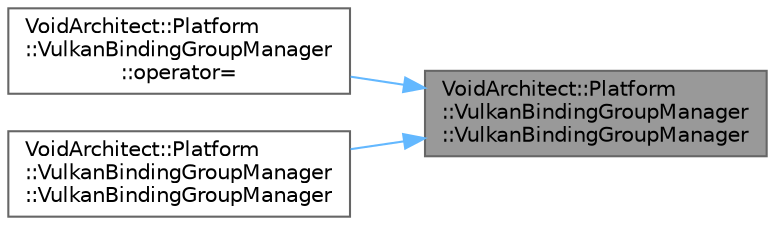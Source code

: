 digraph "VoidArchitect::Platform::VulkanBindingGroupManager::VulkanBindingGroupManager"
{
 // LATEX_PDF_SIZE
  bgcolor="transparent";
  edge [fontname=Helvetica,fontsize=10,labelfontname=Helvetica,labelfontsize=10];
  node [fontname=Helvetica,fontsize=10,shape=box,height=0.2,width=0.4];
  rankdir="RL";
  Node1 [id="Node000001",label="VoidArchitect::Platform\l::VulkanBindingGroupManager\l::VulkanBindingGroupManager",height=0.2,width=0.4,color="gray40", fillcolor="grey60", style="filled", fontcolor="black",tooltip=" "];
  Node1 -> Node2 [id="edge3_Node000001_Node000002",dir="back",color="steelblue1",style="solid",tooltip=" "];
  Node2 [id="Node000002",label="VoidArchitect::Platform\l::VulkanBindingGroupManager\l::operator=",height=0.2,width=0.4,color="grey40", fillcolor="white", style="filled",URL="$class_void_architect_1_1_platform_1_1_vulkan_binding_group_manager.html#a965d66e5cecf5fa2b71a35a5eba42bee",tooltip=" "];
  Node1 -> Node3 [id="edge4_Node000001_Node000003",dir="back",color="steelblue1",style="solid",tooltip=" "];
  Node3 [id="Node000003",label="VoidArchitect::Platform\l::VulkanBindingGroupManager\l::VulkanBindingGroupManager",height=0.2,width=0.4,color="grey40", fillcolor="white", style="filled",URL="$class_void_architect_1_1_platform_1_1_vulkan_binding_group_manager.html#a5aa0354b2946cc5f0cb5e2f41248491d",tooltip=" "];
}
